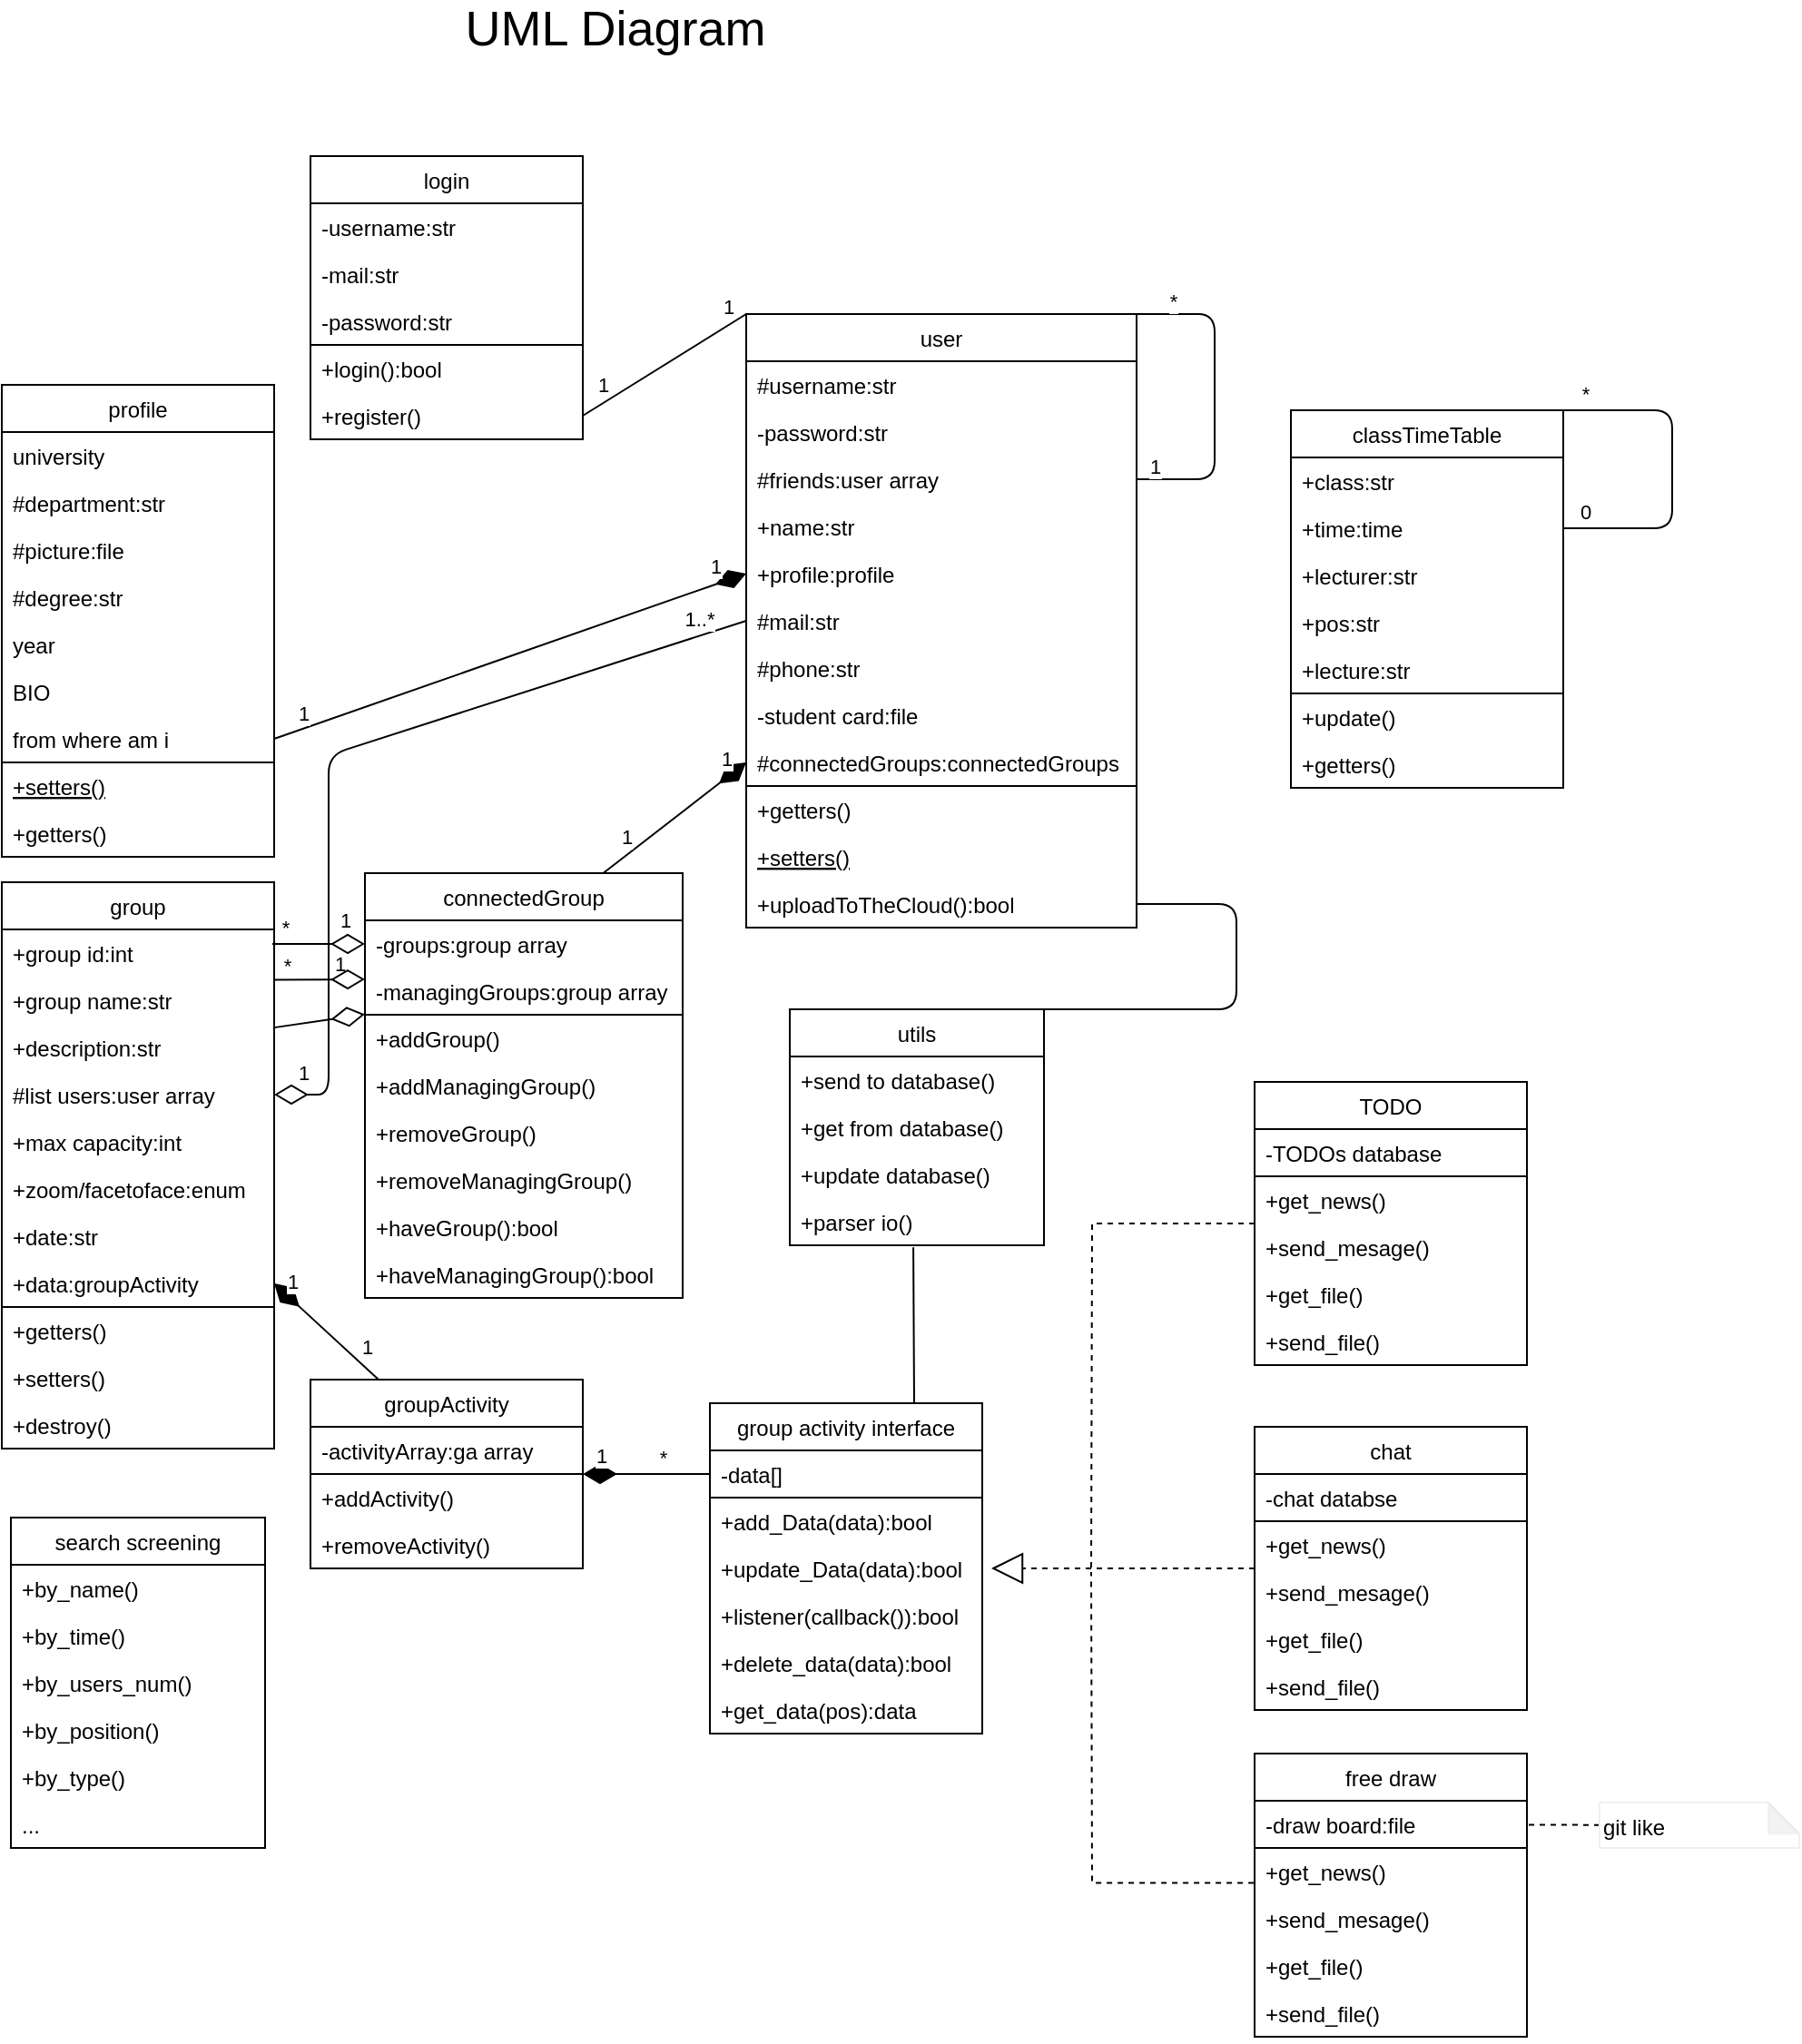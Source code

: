 <mxfile>
    <diagram id="5XXqsrCpeDDcCksJnFOJ" name="Page-1">
        <mxGraphModel dx="2025" dy="1028" grid="1" gridSize="10" guides="1" tooltips="1" connect="1" arrows="1" fold="1" page="1" pageScale="1" pageWidth="827" pageHeight="1169" math="0" shadow="0">
            <root>
                <mxCell id="0"/>
                <mxCell id="1" parent="0"/>
                <mxCell id="67" value="utils" style="swimlane;fontStyle=0;childLayout=stackLayout;horizontal=1;startSize=26;horizontalStack=0;resizeParent=1;resizeParentMax=0;resizeLast=0;collapsible=1;marginBottom=0;" parent="1" vertex="1">
                    <mxGeometry x="271" y="580" width="140" height="130" as="geometry"/>
                </mxCell>
                <mxCell id="68" value="+send to database()" style="text;align=left;verticalAlign=top;spacingLeft=4;spacingRight=4;overflow=hidden;rotatable=0;points=[[0,0.5],[1,0.5]];portConstraint=eastwest;" parent="67" vertex="1">
                    <mxGeometry y="26" width="140" height="26" as="geometry"/>
                </mxCell>
                <mxCell id="69" value="+get from database()" style="text;fillColor=none;align=left;verticalAlign=top;spacingLeft=4;spacingRight=4;overflow=hidden;rotatable=0;points=[[0,0.5],[1,0.5]];portConstraint=eastwest;" parent="67" vertex="1">
                    <mxGeometry y="52" width="140" height="26" as="geometry"/>
                </mxCell>
                <mxCell id="70" value="+update database()" style="text;strokeColor=none;fillColor=none;align=left;verticalAlign=top;spacingLeft=4;spacingRight=4;overflow=hidden;rotatable=0;points=[[0,0.5],[1,0.5]];portConstraint=eastwest;" parent="67" vertex="1">
                    <mxGeometry y="78" width="140" height="26" as="geometry"/>
                </mxCell>
                <mxCell id="71" value="+parser io()" style="text;strokeColor=none;fillColor=none;align=left;verticalAlign=top;spacingLeft=4;spacingRight=4;overflow=hidden;rotatable=0;points=[[0,0.5],[1,0.5]];portConstraint=eastwest;" parent="67" vertex="1">
                    <mxGeometry y="104" width="140" height="26" as="geometry"/>
                </mxCell>
                <mxCell id="77" value="search screening" style="swimlane;fontStyle=0;childLayout=stackLayout;horizontal=1;startSize=26;horizontalStack=0;resizeParent=1;resizeParentMax=0;resizeLast=0;collapsible=1;marginBottom=0;" parent="1" vertex="1">
                    <mxGeometry x="-158" y="860" width="140" height="182" as="geometry"/>
                </mxCell>
                <mxCell id="78" value="+by_name()" style="text;strokeColor=none;fillColor=none;align=left;verticalAlign=top;spacingLeft=4;spacingRight=4;overflow=hidden;rotatable=0;points=[[0,0.5],[1,0.5]];portConstraint=eastwest;" parent="77" vertex="1">
                    <mxGeometry y="26" width="140" height="26" as="geometry"/>
                </mxCell>
                <mxCell id="79" value="+by_time()" style="text;strokeColor=none;fillColor=none;align=left;verticalAlign=top;spacingLeft=4;spacingRight=4;overflow=hidden;rotatable=0;points=[[0,0.5],[1,0.5]];portConstraint=eastwest;" parent="77" vertex="1">
                    <mxGeometry y="52" width="140" height="26" as="geometry"/>
                </mxCell>
                <mxCell id="80" value="+by_users_num()" style="text;strokeColor=none;fillColor=none;align=left;verticalAlign=top;spacingLeft=4;spacingRight=4;overflow=hidden;rotatable=0;points=[[0,0.5],[1,0.5]];portConstraint=eastwest;" parent="77" vertex="1">
                    <mxGeometry y="78" width="140" height="26" as="geometry"/>
                </mxCell>
                <mxCell id="81" value="+by_position()" style="text;strokeColor=none;fillColor=none;align=left;verticalAlign=top;spacingLeft=4;spacingRight=4;overflow=hidden;rotatable=0;points=[[0,0.5],[1,0.5]];portConstraint=eastwest;" parent="77" vertex="1">
                    <mxGeometry y="104" width="140" height="26" as="geometry"/>
                </mxCell>
                <mxCell id="82" value="+by_type()" style="text;strokeColor=none;fillColor=none;align=left;verticalAlign=top;spacingLeft=4;spacingRight=4;overflow=hidden;rotatable=0;points=[[0,0.5],[1,0.5]];portConstraint=eastwest;" parent="77" vertex="1">
                    <mxGeometry y="130" width="140" height="26" as="geometry"/>
                </mxCell>
                <mxCell id="83" value="..." style="text;strokeColor=none;fillColor=none;align=left;verticalAlign=top;spacingLeft=4;spacingRight=4;overflow=hidden;rotatable=0;points=[[0,0.5],[1,0.5]];portConstraint=eastwest;" parent="77" vertex="1">
                    <mxGeometry y="156" width="140" height="26" as="geometry"/>
                </mxCell>
                <mxCell id="243" value="" style="edgeStyle=orthogonalEdgeStyle;rounded=0;sketch=0;jumpStyle=none;jumpSize=6;html=1;shadow=0;endArrow=block;endFill=0;endSize=15;targetPerimeterSpacing=5;dashed=1;" parent="1" source="287" target="211" edge="1">
                    <mxGeometry relative="1" as="geometry">
                        <mxPoint x="527" y="898" as="sourcePoint"/>
                    </mxGeometry>
                </mxCell>
                <mxCell id="234" value="" style="edgeStyle=orthogonalEdgeStyle;rounded=0;sketch=0;jumpStyle=none;jumpSize=6;html=1;shadow=0;endArrow=none;endFill=0;endSize=15;targetPerimeterSpacing=5;dashed=1;" parent="1" source="279" edge="1">
                    <mxGeometry relative="1" as="geometry">
                        <mxPoint x="527" y="656.0" as="sourcePoint"/>
                        <mxPoint x="437" y="890" as="targetPoint"/>
                    </mxGeometry>
                </mxCell>
                <mxCell id="155" value="&lt;font style=&quot;font-size: 27px&quot;&gt;UML Diagram&lt;/font&gt;" style="text;html=1;strokeColor=none;fillColor=none;align=center;verticalAlign=middle;whiteSpace=wrap;rounded=0;shadow=0;glass=0;comic=0;sketch=0;startSize=0;" parent="1" vertex="1">
                    <mxGeometry x="70" y="30" width="210" height="20" as="geometry"/>
                </mxCell>
                <mxCell id="370" style="edgeStyle=none;html=1;exitX=0.75;exitY=0;exitDx=0;exitDy=0;entryX=0.486;entryY=1.042;entryDx=0;entryDy=0;entryPerimeter=0;endArrow=none;endFill=0;" parent="1" source="211" target="71" edge="1">
                    <mxGeometry relative="1" as="geometry"/>
                </mxCell>
                <mxCell id="211" value="group activity interface" style="swimlane;fontStyle=0;childLayout=stackLayout;horizontal=1;startSize=26;horizontalStack=0;resizeParent=1;resizeParentMax=0;resizeLast=0;collapsible=1;marginBottom=0;rounded=0;shadow=0;glass=0;comic=0;sketch=0;verticalAlign=top;" parent="1" vertex="1">
                    <mxGeometry x="227" y="797" width="150" height="182" as="geometry"/>
                </mxCell>
                <mxCell id="212" value="fun" style="swimlane;fontStyle=0;childLayout=stackLayout;horizontal=1;startSize=0;horizontalStack=0;resizeParent=1;resizeParentMax=0;resizeLast=0;collapsible=0;marginBottom=0;rounded=0;shadow=0;glass=0;comic=0;sketch=0;verticalAlign=top;swimlaneLine=0;swimlaneFillColor=none;fillColor=none;noLabel=1;overflow=visible;portConstraintRotation=0;snapToPoint=0;fixDash=0;perimeter=rectanglePerimeter;dropTarget=1;expand=0;deletable=1;" parent="211" vertex="1">
                    <mxGeometry y="26" width="150" height="156" as="geometry"/>
                </mxCell>
                <mxCell id="213" value="-data[]" style="text;align=left;verticalAlign=top;spacingLeft=4;spacingRight=4;overflow=hidden;rotatable=0;points=[[0,0.5],[1,0.5]];portConstraint=eastwest;" parent="212" vertex="1">
                    <mxGeometry width="150" height="26" as="geometry"/>
                </mxCell>
                <mxCell id="215" value="fun" style="swimlane;fontStyle=0;childLayout=stackLayout;horizontal=1;startSize=0;horizontalStack=0;resizeParent=1;resizeParentMax=0;resizeLast=0;collapsible=0;marginBottom=0;rounded=0;shadow=0;glass=0;comic=0;sketch=0;verticalAlign=top;swimlaneLine=0;swimlaneFillColor=none;fillColor=none;noLabel=1;overflow=visible;portConstraintRotation=0;snapToPoint=0;fixDash=0;perimeter=rectanglePerimeter;dropTarget=1;expand=0;deletable=1;" parent="212" vertex="1">
                    <mxGeometry y="26" width="150" height="130" as="geometry"/>
                </mxCell>
                <mxCell id="216" value="+add_Data(data):bool" style="text;strokeColor=none;fillColor=none;align=left;verticalAlign=top;spacingLeft=4;spacingRight=4;overflow=hidden;rotatable=0;points=[[0,0.5],[1,0.5]];portConstraint=eastwest;" parent="215" vertex="1">
                    <mxGeometry width="150" height="26" as="geometry"/>
                </mxCell>
                <mxCell id="220" value="+update_Data(data):bool" style="text;strokeColor=none;fillColor=none;align=left;verticalAlign=top;spacingLeft=4;spacingRight=4;overflow=hidden;rotatable=0;points=[[0,0.5],[1,0.5]];portConstraint=eastwest;" parent="215" vertex="1">
                    <mxGeometry y="26" width="150" height="26" as="geometry"/>
                </mxCell>
                <mxCell id="223" value="+listener(callback()):bool" style="text;strokeColor=none;fillColor=none;align=left;verticalAlign=top;spacingLeft=4;spacingRight=4;overflow=hidden;rotatable=0;points=[[0,0.5],[1,0.5]];portConstraint=eastwest;" parent="215" vertex="1">
                    <mxGeometry y="52" width="150" height="26" as="geometry"/>
                </mxCell>
                <mxCell id="222" value="+delete_data(data):bool" style="text;strokeColor=none;fillColor=none;align=left;verticalAlign=top;spacingLeft=4;spacingRight=4;overflow=hidden;rotatable=0;points=[[0,0.5],[1,0.5]];portConstraint=eastwest;" parent="215" vertex="1">
                    <mxGeometry y="78" width="150" height="26" as="geometry"/>
                </mxCell>
                <mxCell id="221" value="+get_data(pos):data" style="text;strokeColor=none;fillColor=none;align=left;verticalAlign=top;spacingLeft=4;spacingRight=4;overflow=hidden;rotatable=0;points=[[0,0.5],[1,0.5]];portConstraint=eastwest;" parent="215" vertex="1">
                    <mxGeometry y="104" width="150" height="26" as="geometry"/>
                </mxCell>
                <mxCell id="249" value="user" style="swimlane;fontStyle=0;childLayout=stackLayout;horizontal=1;startSize=26;horizontalStack=0;resizeParent=1;resizeParentMax=0;resizeLast=0;collapsible=1;marginBottom=0;rounded=0;shadow=0;glass=0;comic=0;sketch=0;verticalAlign=top;" parent="1" vertex="1">
                    <mxGeometry x="247" y="197" width="215" height="338" as="geometry"/>
                </mxCell>
                <mxCell id="250" value="fun" style="swimlane;fontStyle=0;childLayout=stackLayout;horizontal=1;startSize=0;horizontalStack=0;resizeParent=1;resizeParentMax=0;resizeLast=0;collapsible=0;marginBottom=0;rounded=0;shadow=0;glass=0;comic=0;sketch=0;verticalAlign=top;swimlaneLine=0;swimlaneFillColor=none;fillColor=none;noLabel=1;overflow=visible;portConstraintRotation=0;snapToPoint=0;fixDash=0;perimeter=rectanglePerimeter;dropTarget=1;expand=0;deletable=1;" parent="249" vertex="1">
                    <mxGeometry y="26" width="215" height="312" as="geometry"/>
                </mxCell>
                <mxCell id="251" value="#username:str" style="text;strokeColor=none;fillColor=none;align=left;verticalAlign=top;spacingLeft=4;spacingRight=4;overflow=hidden;rotatable=0;points=[[0,0.5],[1,0.5]];portConstraint=eastwest;" parent="250" vertex="1">
                    <mxGeometry width="215" height="26" as="geometry"/>
                </mxCell>
                <mxCell id="31" value="-password:str" style="text;strokeColor=none;fillColor=none;align=left;verticalAlign=top;spacingLeft=4;spacingRight=4;overflow=hidden;rotatable=0;points=[[0,0.5],[1,0.5]];portConstraint=eastwest;" parent="250" vertex="1">
                    <mxGeometry y="26" width="215" height="26" as="geometry"/>
                </mxCell>
                <mxCell id="40" value="#friends:user array" style="text;strokeColor=none;fillColor=none;align=left;verticalAlign=top;spacingLeft=4;spacingRight=4;overflow=hidden;rotatable=0;points=[[0,0.5],[1,0.5]];portConstraint=eastwest;" parent="250" vertex="1">
                    <mxGeometry y="52" width="215" height="26" as="geometry"/>
                </mxCell>
                <mxCell id="74" value="+name:str" style="text;strokeColor=none;fillColor=none;align=left;verticalAlign=top;spacingLeft=4;spacingRight=4;overflow=hidden;rotatable=0;points=[[0,0.5],[1,0.5]];portConstraint=eastwest;" parent="250" vertex="1">
                    <mxGeometry y="78" width="215" height="26" as="geometry"/>
                </mxCell>
                <mxCell id="319" value="+profile:profile" style="text;strokeColor=none;fillColor=none;align=left;verticalAlign=top;spacingLeft=4;spacingRight=4;overflow=hidden;rotatable=0;points=[[0,0.5],[1,0.5]];portConstraint=eastwest;" parent="250" vertex="1">
                    <mxGeometry y="104" width="215" height="26" as="geometry"/>
                </mxCell>
                <mxCell id="32" value="#mail:str" style="text;strokeColor=none;fillColor=none;align=left;verticalAlign=top;spacingLeft=4;spacingRight=4;overflow=hidden;rotatable=0;points=[[0,0.5],[1,0.5]];portConstraint=eastwest;" parent="250" vertex="1">
                    <mxGeometry y="130" width="215" height="26" as="geometry"/>
                </mxCell>
                <mxCell id="34" value="#phone:str" style="text;strokeColor=none;fillColor=none;align=left;verticalAlign=top;spacingLeft=4;spacingRight=4;overflow=hidden;rotatable=0;points=[[0,0.5],[1,0.5]];portConstraint=eastwest;" parent="250" vertex="1">
                    <mxGeometry y="156" width="215" height="26" as="geometry"/>
                </mxCell>
                <mxCell id="72" value="-student card:file" style="text;strokeColor=none;fillColor=none;align=left;verticalAlign=top;spacingLeft=4;spacingRight=4;overflow=hidden;rotatable=0;points=[[0,0.5],[1,0.5]];portConstraint=eastwest;" parent="250" vertex="1">
                    <mxGeometry y="182" width="215" height="26" as="geometry"/>
                </mxCell>
                <mxCell id="308" value="#connectedGroups:connectedGroups" style="text;strokeColor=none;fillColor=none;align=left;verticalAlign=top;spacingLeft=4;spacingRight=4;overflow=hidden;rotatable=0;points=[[0,0.5],[1,0.5]];portConstraint=eastwest;" parent="250" vertex="1">
                    <mxGeometry y="208" width="215" height="26" as="geometry"/>
                </mxCell>
                <mxCell id="253" value="fun" style="swimlane;fontStyle=0;childLayout=stackLayout;horizontal=1;startSize=0;horizontalStack=0;resizeParent=1;resizeParentMax=0;resizeLast=0;collapsible=0;marginBottom=0;rounded=0;shadow=0;glass=0;comic=0;sketch=0;verticalAlign=top;swimlaneLine=0;swimlaneFillColor=none;fillColor=none;noLabel=1;overflow=visible;portConstraintRotation=0;snapToPoint=0;fixDash=0;perimeter=rectanglePerimeter;dropTarget=1;expand=0;deletable=1;" parent="250" vertex="1">
                    <mxGeometry y="234" width="215" height="78" as="geometry"/>
                </mxCell>
                <mxCell id="254" value="+getters()" style="text;strokeColor=none;fillColor=none;align=left;verticalAlign=top;spacingLeft=4;spacingRight=4;overflow=hidden;rotatable=0;points=[[0,0.5],[1,0.5]];portConstraint=eastwest;" parent="253" vertex="1">
                    <mxGeometry width="215" height="26" as="geometry"/>
                </mxCell>
                <mxCell id="255" value="+setters()" style="text;strokeColor=none;fillColor=none;align=left;verticalAlign=top;spacingLeft=4;spacingRight=4;overflow=hidden;rotatable=0;points=[[0,0.5],[1,0.5]];portConstraint=eastwest;fontStyle=4" parent="253" vertex="1">
                    <mxGeometry y="26" width="215" height="26" as="geometry"/>
                </mxCell>
                <mxCell id="256" value="+uploadToTheCloud():bool" style="text;strokeColor=none;fillColor=none;align=left;verticalAlign=top;spacingLeft=4;spacingRight=4;overflow=hidden;rotatable=0;points=[[0,0.5],[1,0.5]];portConstraint=eastwest;" parent="253" vertex="1">
                    <mxGeometry y="52" width="215" height="26" as="geometry"/>
                </mxCell>
                <mxCell id="329" style="edgeStyle=none;html=1;exitX=1;exitY=0.5;exitDx=0;exitDy=0;endArrow=none;endFill=0;endSize=16;targetPerimeterSpacing=5;entryX=1;entryY=0;entryDx=0;entryDy=0;startArrow=none;startFill=0;" parent="249" source="40" target="249" edge="1">
                    <mxGeometry relative="1" as="geometry">
                        <mxPoint x="305" y="347" as="sourcePoint"/>
                        <mxPoint x="185" y="383.6" as="targetPoint"/>
                        <Array as="points">
                            <mxPoint x="258" y="91"/>
                            <mxPoint x="258"/>
                            <mxPoint x="240"/>
                            <mxPoint x="215"/>
                        </Array>
                    </mxGeometry>
                </mxCell>
                <mxCell id="366" value="*" style="edgeLabel;html=1;align=center;verticalAlign=middle;resizable=0;points=[];" parent="329" vertex="1" connectable="0">
                    <mxGeometry x="0.778" relative="1" as="geometry">
                        <mxPoint y="-7" as="offset"/>
                    </mxGeometry>
                </mxCell>
                <mxCell id="367" value="1" style="edgeLabel;html=1;align=center;verticalAlign=middle;resizable=0;points=[];" parent="329" vertex="1" connectable="0">
                    <mxGeometry x="-0.887" relative="1" as="geometry">
                        <mxPoint y="-7" as="offset"/>
                    </mxGeometry>
                </mxCell>
                <mxCell id="257" value="group" style="swimlane;fontStyle=0;childLayout=stackLayout;horizontal=1;startSize=26;horizontalStack=0;resizeParent=1;resizeParentMax=0;resizeLast=0;collapsible=1;marginBottom=0;rounded=0;shadow=0;glass=0;comic=0;sketch=0;verticalAlign=top;" parent="1" vertex="1">
                    <mxGeometry x="-163" y="510" width="150" height="312" as="geometry"/>
                </mxCell>
                <mxCell id="258" value="fun" style="swimlane;fontStyle=0;childLayout=stackLayout;horizontal=1;startSize=0;horizontalStack=0;resizeParent=1;resizeParentMax=0;resizeLast=0;collapsible=0;marginBottom=0;rounded=0;shadow=0;glass=0;comic=0;sketch=0;verticalAlign=top;swimlaneLine=0;swimlaneFillColor=none;fillColor=none;noLabel=1;overflow=visible;portConstraintRotation=0;snapToPoint=0;fixDash=0;perimeter=rectanglePerimeter;dropTarget=1;expand=0;deletable=1;" parent="257" vertex="1">
                    <mxGeometry y="26" width="150" height="286" as="geometry"/>
                </mxCell>
                <mxCell id="63" value="+group id:int" style="text;strokeColor=none;fillColor=none;align=left;verticalAlign=top;spacingLeft=4;spacingRight=4;overflow=hidden;rotatable=0;points=[[0,0.5],[1,0.5]];portConstraint=eastwest;" parent="258" vertex="1">
                    <mxGeometry width="150" height="26" as="geometry"/>
                </mxCell>
                <mxCell id="62" value="+group name:str" style="text;strokeColor=none;fillColor=none;align=left;verticalAlign=top;spacingLeft=4;spacingRight=4;overflow=hidden;rotatable=0;points=[[0,0.5],[1,0.5]];portConstraint=eastwest;" parent="258" vertex="1">
                    <mxGeometry y="26" width="150" height="26" as="geometry"/>
                </mxCell>
                <mxCell id="65" value="+description:str" style="text;strokeColor=none;fillColor=none;align=left;verticalAlign=top;spacingLeft=4;spacingRight=4;overflow=hidden;rotatable=0;points=[[0,0.5],[1,0.5]];portConstraint=eastwest;" parent="258" vertex="1">
                    <mxGeometry y="52" width="150" height="26" as="geometry"/>
                </mxCell>
                <mxCell id="16" value="#list users:user array" style="text;strokeColor=none;fillColor=none;align=left;verticalAlign=top;spacingLeft=4;spacingRight=4;overflow=hidden;rotatable=0;points=[[0,0.5],[1,0.5]];portConstraint=eastwest;" parent="258" vertex="1">
                    <mxGeometry y="78" width="150" height="26" as="geometry"/>
                </mxCell>
                <mxCell id="66" value="+max capacity:int" style="text;strokeColor=none;fillColor=none;align=left;verticalAlign=top;spacingLeft=4;spacingRight=4;overflow=hidden;rotatable=0;points=[[0,0.5],[1,0.5]];portConstraint=eastwest;" parent="258" vertex="1">
                    <mxGeometry y="104" width="150" height="26" as="geometry"/>
                </mxCell>
                <mxCell id="64" value="+zoom/facetoface:enum" style="text;strokeColor=none;fillColor=none;align=left;verticalAlign=top;spacingLeft=4;spacingRight=4;overflow=hidden;rotatable=0;points=[[0,0.5],[1,0.5]];portConstraint=eastwest;" parent="258" vertex="1">
                    <mxGeometry y="130" width="150" height="26" as="geometry"/>
                </mxCell>
                <mxCell id="18" value="+date:str" style="text;strokeColor=none;fillColor=none;align=left;verticalAlign=top;spacingLeft=4;spacingRight=4;overflow=hidden;rotatable=0;points=[[0,0.5],[1,0.5]];portConstraint=eastwest;" parent="258" vertex="1">
                    <mxGeometry y="156" width="150" height="26" as="geometry"/>
                </mxCell>
                <mxCell id="266" value="+data:groupActivity" style="text;strokeColor=none;fillColor=none;align=left;verticalAlign=top;spacingLeft=4;spacingRight=4;overflow=hidden;rotatable=0;points=[[0,0.5],[1,0.5]];portConstraint=eastwest;" parent="258" vertex="1">
                    <mxGeometry y="182" width="150" height="26" as="geometry"/>
                </mxCell>
                <mxCell id="261" value="fun" style="swimlane;fontStyle=0;childLayout=stackLayout;horizontal=1;startSize=0;horizontalStack=0;resizeParent=1;resizeParentMax=0;resizeLast=0;collapsible=0;marginBottom=0;rounded=0;shadow=0;glass=0;comic=0;sketch=0;verticalAlign=top;swimlaneLine=0;swimlaneFillColor=none;fillColor=none;noLabel=1;overflow=visible;portConstraintRotation=0;snapToPoint=0;fixDash=0;perimeter=rectanglePerimeter;dropTarget=1;expand=0;deletable=1;" parent="258" vertex="1">
                    <mxGeometry y="208" width="150" height="78" as="geometry"/>
                </mxCell>
                <mxCell id="262" value="+getters()" style="text;strokeColor=none;fillColor=none;align=left;verticalAlign=top;spacingLeft=4;spacingRight=4;overflow=hidden;rotatable=0;points=[[0,0.5],[1,0.5]];portConstraint=eastwest;" parent="261" vertex="1">
                    <mxGeometry width="150" height="26" as="geometry"/>
                </mxCell>
                <mxCell id="264" value="+setters()" style="text;strokeColor=none;fillColor=none;align=left;verticalAlign=top;spacingLeft=4;spacingRight=4;overflow=hidden;rotatable=0;points=[[0,0.5],[1,0.5]];portConstraint=eastwest;" parent="261" vertex="1">
                    <mxGeometry y="26" width="150" height="26" as="geometry"/>
                </mxCell>
                <mxCell id="265" value="+destroy()" style="text;strokeColor=none;fillColor=none;align=left;verticalAlign=top;spacingLeft=4;spacingRight=4;overflow=hidden;rotatable=0;points=[[0,0.5],[1,0.5]];portConstraint=eastwest;" parent="261" vertex="1">
                    <mxGeometry y="52" width="150" height="26" as="geometry"/>
                </mxCell>
                <mxCell id="269" value="groupActivity" style="swimlane;fontStyle=0;childLayout=stackLayout;horizontal=1;startSize=26;horizontalStack=0;resizeParent=1;resizeParentMax=0;resizeLast=0;collapsible=1;marginBottom=0;rounded=0;shadow=0;glass=0;comic=0;sketch=0;verticalAlign=top;" parent="1" vertex="1">
                    <mxGeometry x="7" y="784" width="150" height="104" as="geometry"/>
                </mxCell>
                <mxCell id="270" value="fun" style="swimlane;fontStyle=0;childLayout=stackLayout;horizontal=1;startSize=0;horizontalStack=0;resizeParent=1;resizeParentMax=0;resizeLast=0;collapsible=0;marginBottom=0;rounded=0;shadow=0;glass=0;comic=0;sketch=0;verticalAlign=top;swimlaneLine=0;swimlaneFillColor=none;fillColor=none;noLabel=1;overflow=visible;portConstraintRotation=0;snapToPoint=0;fixDash=0;perimeter=rectanglePerimeter;dropTarget=1;expand=0;deletable=1;" parent="269" vertex="1">
                    <mxGeometry y="26" width="150" height="78" as="geometry"/>
                </mxCell>
                <mxCell id="115" value="-activityArray:ga array" style="text;strokeColor=none;fillColor=none;align=left;verticalAlign=top;spacingLeft=4;spacingRight=4;overflow=hidden;rotatable=0;points=[[0,0.5],[1,0.5]];portConstraint=eastwest;" parent="270" vertex="1">
                    <mxGeometry width="150" height="26" as="geometry"/>
                </mxCell>
                <mxCell id="273" value="fun" style="swimlane;fontStyle=0;childLayout=stackLayout;horizontal=1;startSize=0;horizontalStack=0;resizeParent=1;resizeParentMax=0;resizeLast=0;collapsible=0;marginBottom=0;rounded=0;shadow=0;glass=0;comic=0;sketch=0;verticalAlign=top;swimlaneLine=0;swimlaneFillColor=none;fillColor=none;noLabel=1;overflow=visible;portConstraintRotation=0;snapToPoint=0;fixDash=0;perimeter=rectanglePerimeter;dropTarget=1;expand=0;deletable=1;" parent="270" vertex="1">
                    <mxGeometry y="26" width="150" height="52" as="geometry"/>
                </mxCell>
                <mxCell id="274" value="+addActivity()" style="text;strokeColor=none;fillColor=none;align=left;verticalAlign=top;spacingLeft=4;spacingRight=4;overflow=hidden;rotatable=0;points=[[0,0.5],[1,0.5]];portConstraint=eastwest;" parent="273" vertex="1">
                    <mxGeometry width="150" height="26" as="geometry"/>
                </mxCell>
                <mxCell id="277" value="+removeActivity()" style="text;strokeColor=none;fillColor=none;align=left;verticalAlign=top;spacingLeft=4;spacingRight=4;overflow=hidden;rotatable=0;points=[[0,0.5],[1,0.5]];portConstraint=eastwest;" parent="273" vertex="1">
                    <mxGeometry y="26" width="150" height="26" as="geometry"/>
                </mxCell>
                <mxCell id="279" value="TODO" style="swimlane;fontStyle=0;childLayout=stackLayout;horizontal=1;startSize=26;horizontalStack=0;resizeParent=1;resizeParentMax=0;resizeLast=0;collapsible=1;marginBottom=0;rounded=0;shadow=0;glass=0;comic=0;sketch=0;verticalAlign=top;" parent="1" vertex="1">
                    <mxGeometry x="527" y="620" width="150" height="156" as="geometry"/>
                </mxCell>
                <mxCell id="280" value="fun" style="swimlane;fontStyle=0;childLayout=stackLayout;horizontal=1;startSize=0;horizontalStack=0;resizeParent=1;resizeParentMax=0;resizeLast=0;collapsible=0;marginBottom=0;rounded=0;shadow=0;glass=0;comic=0;sketch=0;verticalAlign=top;swimlaneLine=0;swimlaneFillColor=none;fillColor=none;noLabel=1;overflow=visible;portConstraintRotation=0;snapToPoint=0;fixDash=0;perimeter=rectanglePerimeter;dropTarget=1;expand=0;deletable=1;" parent="279" vertex="1">
                    <mxGeometry y="26" width="150" height="130" as="geometry"/>
                </mxCell>
                <mxCell id="99" value="-TODOs database" style="text;strokeColor=none;fillColor=none;align=left;verticalAlign=top;spacingLeft=4;spacingRight=4;overflow=hidden;rotatable=0;points=[[0,0.5],[1,0.5]];portConstraint=eastwest;" parent="280" vertex="1">
                    <mxGeometry width="150" height="26" as="geometry"/>
                </mxCell>
                <mxCell id="283" value="fun" style="swimlane;fontStyle=0;childLayout=stackLayout;horizontal=1;startSize=0;horizontalStack=0;resizeParent=1;resizeParentMax=0;resizeLast=0;collapsible=0;marginBottom=0;rounded=0;shadow=0;glass=0;comic=0;sketch=0;verticalAlign=top;swimlaneLine=0;swimlaneFillColor=none;fillColor=none;noLabel=1;overflow=visible;portConstraintRotation=0;snapToPoint=0;fixDash=0;perimeter=rectanglePerimeter;dropTarget=1;expand=0;deletable=1;" parent="280" vertex="1">
                    <mxGeometry y="26" width="150" height="104" as="geometry"/>
                </mxCell>
                <mxCell id="100" value="+get_news()" style="text;strokeColor=none;fillColor=none;align=left;verticalAlign=top;spacingLeft=4;spacingRight=4;overflow=hidden;rotatable=0;points=[[0,0.5],[1,0.5]];portConstraint=eastwest;" parent="283" vertex="1">
                    <mxGeometry width="150" height="26" as="geometry"/>
                </mxCell>
                <mxCell id="101" value="+send_mesage()" style="text;strokeColor=none;fillColor=none;align=left;verticalAlign=top;spacingLeft=4;spacingRight=4;overflow=hidden;rotatable=0;points=[[0,0.5],[1,0.5]];portConstraint=eastwest;" parent="283" vertex="1">
                    <mxGeometry y="26" width="150" height="26" as="geometry"/>
                </mxCell>
                <mxCell id="103" value="+get_file()" style="text;strokeColor=none;fillColor=none;align=left;verticalAlign=top;spacingLeft=4;spacingRight=4;overflow=hidden;rotatable=0;points=[[0,0.5],[1,0.5]];portConstraint=eastwest;" parent="283" vertex="1">
                    <mxGeometry y="52" width="150" height="26" as="geometry"/>
                </mxCell>
                <mxCell id="102" value="+send_file()" style="text;strokeColor=none;fillColor=none;align=left;verticalAlign=top;spacingLeft=4;spacingRight=4;overflow=hidden;rotatable=0;points=[[0,0.5],[1,0.5]];portConstraint=eastwest;" parent="283" vertex="1">
                    <mxGeometry y="78" width="150" height="26" as="geometry"/>
                </mxCell>
                <mxCell id="287" value="chat" style="swimlane;fontStyle=0;childLayout=stackLayout;horizontal=1;startSize=26;horizontalStack=0;resizeParent=1;resizeParentMax=0;resizeLast=0;collapsible=1;marginBottom=0;rounded=0;shadow=0;glass=0;comic=0;sketch=0;verticalAlign=top;" parent="1" vertex="1">
                    <mxGeometry x="527" y="810" width="150" height="156" as="geometry"/>
                </mxCell>
                <mxCell id="288" value="fun" style="swimlane;fontStyle=0;childLayout=stackLayout;horizontal=1;startSize=0;horizontalStack=0;resizeParent=1;resizeParentMax=0;resizeLast=0;collapsible=0;marginBottom=0;rounded=0;shadow=0;glass=0;comic=0;sketch=0;verticalAlign=top;swimlaneLine=0;swimlaneFillColor=none;fillColor=none;noLabel=1;overflow=visible;portConstraintRotation=0;snapToPoint=0;fixDash=0;perimeter=rectanglePerimeter;dropTarget=1;expand=0;deletable=1;" parent="287" vertex="1">
                    <mxGeometry y="26" width="150" height="130" as="geometry"/>
                </mxCell>
                <mxCell id="85" value="-chat databse    " style="text;strokeColor=none;fillColor=none;align=left;verticalAlign=top;spacingLeft=4;spacingRight=4;overflow=hidden;rotatable=0;points=[[0,0.5],[1,0.5]];portConstraint=eastwest;" parent="288" vertex="1">
                    <mxGeometry width="150" height="26" as="geometry"/>
                </mxCell>
                <mxCell id="290" value="fun" style="swimlane;fontStyle=0;childLayout=stackLayout;horizontal=1;startSize=0;horizontalStack=0;resizeParent=1;resizeParentMax=0;resizeLast=0;collapsible=0;marginBottom=0;rounded=0;shadow=0;glass=0;comic=0;sketch=0;verticalAlign=top;swimlaneLine=0;swimlaneFillColor=none;fillColor=none;noLabel=1;overflow=visible;portConstraintRotation=0;snapToPoint=0;fixDash=0;perimeter=rectanglePerimeter;dropTarget=1;expand=0;deletable=1;" parent="288" vertex="1">
                    <mxGeometry y="26" width="150" height="104" as="geometry"/>
                </mxCell>
                <mxCell id="291" value="+get_news()" style="text;strokeColor=none;fillColor=none;align=left;verticalAlign=top;spacingLeft=4;spacingRight=4;overflow=hidden;rotatable=0;points=[[0,0.5],[1,0.5]];portConstraint=eastwest;" parent="290" vertex="1">
                    <mxGeometry width="150" height="26" as="geometry"/>
                </mxCell>
                <mxCell id="292" value="+send_mesage()" style="text;strokeColor=none;fillColor=none;align=left;verticalAlign=top;spacingLeft=4;spacingRight=4;overflow=hidden;rotatable=0;points=[[0,0.5],[1,0.5]];portConstraint=eastwest;" parent="290" vertex="1">
                    <mxGeometry y="26" width="150" height="26" as="geometry"/>
                </mxCell>
                <mxCell id="293" value="+get_file()" style="text;strokeColor=none;fillColor=none;align=left;verticalAlign=top;spacingLeft=4;spacingRight=4;overflow=hidden;rotatable=0;points=[[0,0.5],[1,0.5]];portConstraint=eastwest;" parent="290" vertex="1">
                    <mxGeometry y="52" width="150" height="26" as="geometry"/>
                </mxCell>
                <mxCell id="294" value="+send_file()" style="text;strokeColor=none;fillColor=none;align=left;verticalAlign=top;spacingLeft=4;spacingRight=4;overflow=hidden;rotatable=0;points=[[0,0.5],[1,0.5]];portConstraint=eastwest;" parent="290" vertex="1">
                    <mxGeometry y="78" width="150" height="26" as="geometry"/>
                </mxCell>
                <mxCell id="295" value="free draw" style="swimlane;fontStyle=0;childLayout=stackLayout;horizontal=1;startSize=26;horizontalStack=0;resizeParent=1;resizeParentMax=0;resizeLast=0;collapsible=1;marginBottom=0;rounded=0;shadow=0;glass=0;comic=0;sketch=0;verticalAlign=top;" parent="1" vertex="1">
                    <mxGeometry x="527" y="990" width="150" height="156" as="geometry"/>
                </mxCell>
                <mxCell id="296" value="fun" style="swimlane;fontStyle=0;childLayout=stackLayout;horizontal=1;startSize=0;horizontalStack=0;resizeParent=1;resizeParentMax=0;resizeLast=0;collapsible=0;marginBottom=0;rounded=0;shadow=0;glass=0;comic=0;sketch=0;verticalAlign=top;swimlaneLine=0;swimlaneFillColor=none;fillColor=none;noLabel=1;overflow=visible;portConstraintRotation=0;snapToPoint=0;fixDash=0;perimeter=rectanglePerimeter;dropTarget=1;expand=0;deletable=1;" parent="295" vertex="1">
                    <mxGeometry y="26" width="150" height="130" as="geometry"/>
                </mxCell>
                <mxCell id="297" value="-draw board:file" style="text;strokeColor=none;fillColor=none;align=left;verticalAlign=top;spacingLeft=4;spacingRight=4;overflow=hidden;rotatable=0;points=[[0,0.5],[1,0.5]];portConstraint=eastwest;" parent="296" vertex="1">
                    <mxGeometry width="150" height="26" as="geometry"/>
                </mxCell>
                <mxCell id="298" value="fun" style="swimlane;fontStyle=0;childLayout=stackLayout;horizontal=1;startSize=0;horizontalStack=0;resizeParent=1;resizeParentMax=0;resizeLast=0;collapsible=0;marginBottom=0;rounded=0;shadow=0;glass=0;comic=0;sketch=0;verticalAlign=top;swimlaneLine=0;swimlaneFillColor=none;fillColor=none;noLabel=1;overflow=visible;portConstraintRotation=0;snapToPoint=0;fixDash=0;perimeter=rectanglePerimeter;dropTarget=1;expand=0;deletable=1;" parent="296" vertex="1">
                    <mxGeometry y="26" width="150" height="104" as="geometry"/>
                </mxCell>
                <mxCell id="299" value="+get_news()" style="text;strokeColor=none;fillColor=none;align=left;verticalAlign=top;spacingLeft=4;spacingRight=4;overflow=hidden;rotatable=0;points=[[0,0.5],[1,0.5]];portConstraint=eastwest;" parent="298" vertex="1">
                    <mxGeometry width="150" height="26" as="geometry"/>
                </mxCell>
                <mxCell id="300" value="+send_mesage()" style="text;strokeColor=none;fillColor=none;align=left;verticalAlign=top;spacingLeft=4;spacingRight=4;overflow=hidden;rotatable=0;points=[[0,0.5],[1,0.5]];portConstraint=eastwest;" parent="298" vertex="1">
                    <mxGeometry y="26" width="150" height="26" as="geometry"/>
                </mxCell>
                <mxCell id="301" value="+get_file()" style="text;strokeColor=none;fillColor=none;align=left;verticalAlign=top;spacingLeft=4;spacingRight=4;overflow=hidden;rotatable=0;points=[[0,0.5],[1,0.5]];portConstraint=eastwest;" parent="298" vertex="1">
                    <mxGeometry y="52" width="150" height="26" as="geometry"/>
                </mxCell>
                <mxCell id="302" value="+send_file()" style="text;strokeColor=none;fillColor=none;align=left;verticalAlign=top;spacingLeft=4;spacingRight=4;overflow=hidden;rotatable=0;points=[[0,0.5],[1,0.5]];portConstraint=eastwest;" parent="298" vertex="1">
                    <mxGeometry y="78" width="150" height="26" as="geometry"/>
                </mxCell>
                <mxCell id="304" style="edgeStyle=none;html=1;endArrow=none;endFill=0;dashed=1;" parent="1" source="303" target="297" edge="1">
                    <mxGeometry relative="1" as="geometry"/>
                </mxCell>
                <mxCell id="303" value="git like" style="shape=note;whiteSpace=wrap;html=1;backgroundOutline=1;darkOpacity=0.05;rounded=0;shadow=0;glass=0;comic=0;sketch=0;startSize=0;strokeColor=#f0f0f0;fillColor=none;gradientColor=none;verticalAlign=top;size=17;align=left;" parent="1" vertex="1">
                    <mxGeometry x="717" y="1017" width="110" height="25" as="geometry"/>
                </mxCell>
                <mxCell id="305" value="" style="edgeStyle=orthogonalEdgeStyle;rounded=0;sketch=0;jumpStyle=none;jumpSize=6;html=1;shadow=0;endArrow=none;endFill=0;endSize=15;targetPerimeterSpacing=5;dashed=1;exitX=-0.003;exitY=-0.262;exitDx=0;exitDy=0;exitPerimeter=0;" parent="1" source="300" edge="1">
                    <mxGeometry relative="1" as="geometry">
                        <mxPoint x="537" y="898" as="sourcePoint"/>
                        <mxPoint x="437" y="890" as="targetPoint"/>
                    </mxGeometry>
                </mxCell>
                <mxCell id="306" style="edgeStyle=none;html=1;exitX=1;exitY=0.5;exitDx=0;exitDy=0;entryX=0;entryY=0.5;entryDx=0;entryDy=0;endArrow=none;endFill=0;endSize=16;targetPerimeterSpacing=5;startArrow=diamondThin;startFill=1;startSize=16;" parent="1" source="269" target="213" edge="1">
                    <mxGeometry relative="1" as="geometry">
                        <mxPoint x="98" y="820.0" as="sourcePoint"/>
                        <mxPoint x="-42" y="820.0" as="targetPoint"/>
                    </mxGeometry>
                </mxCell>
                <mxCell id="346" value="1" style="edgeLabel;html=1;align=center;verticalAlign=middle;resizable=0;points=[];" parent="306" vertex="1" connectable="0">
                    <mxGeometry x="-0.718" relative="1" as="geometry">
                        <mxPoint y="-10" as="offset"/>
                    </mxGeometry>
                </mxCell>
                <mxCell id="352" value="*" style="edgeLabel;html=1;align=center;verticalAlign=middle;resizable=0;points=[];" parent="306" vertex="1" connectable="0">
                    <mxGeometry x="0.143" y="1" relative="1" as="geometry">
                        <mxPoint x="4" y="-8" as="offset"/>
                    </mxGeometry>
                </mxCell>
                <mxCell id="307" style="edgeStyle=none;html=1;exitX=1;exitY=0.5;exitDx=0;exitDy=0;entryX=0.25;entryY=0;entryDx=0;entryDy=0;endArrow=none;endFill=0;endSize=15;targetPerimeterSpacing=5;startArrow=diamondThin;startFill=1;startSize=16;" parent="1" source="266" target="269" edge="1">
                    <mxGeometry relative="1" as="geometry">
                        <mxPoint x="-213" y="540" as="sourcePoint"/>
                        <mxPoint x="-353" y="540" as="targetPoint"/>
                    </mxGeometry>
                </mxCell>
                <mxCell id="361" value="1" style="edgeLabel;html=1;align=center;verticalAlign=middle;resizable=0;points=[];" parent="307" vertex="1" connectable="0">
                    <mxGeometry x="-0.775" y="1" relative="1" as="geometry">
                        <mxPoint x="2" y="-7" as="offset"/>
                    </mxGeometry>
                </mxCell>
                <mxCell id="362" value="1" style="edgeLabel;html=1;align=center;verticalAlign=middle;resizable=0;points=[];" parent="307" vertex="1" connectable="0">
                    <mxGeometry x="0.745" relative="1" as="geometry">
                        <mxPoint x="1" y="-11" as="offset"/>
                    </mxGeometry>
                </mxCell>
                <mxCell id="309" style="edgeStyle=none;html=1;exitX=0;exitY=0.5;exitDx=0;exitDy=0;endArrow=none;endFill=0;endSize=16;targetPerimeterSpacing=5;startArrow=diamondThin;startFill=0;startSize=16;" parent="1" source="47" edge="1">
                    <mxGeometry relative="1" as="geometry">
                        <mxPoint x="-286" y="380" as="sourcePoint"/>
                        <mxPoint x="-14" y="544" as="targetPoint"/>
                    </mxGeometry>
                </mxCell>
                <mxCell id="357" value="*" style="edgeLabel;html=1;align=center;verticalAlign=middle;resizable=0;points=[];" parent="309" vertex="1" connectable="0">
                    <mxGeometry x="0.652" y="-1" relative="1" as="geometry">
                        <mxPoint x="-2" y="-8" as="offset"/>
                    </mxGeometry>
                </mxCell>
                <mxCell id="358" value="1" style="edgeLabel;html=1;align=center;verticalAlign=middle;resizable=0;points=[];" parent="309" vertex="1" connectable="0">
                    <mxGeometry x="-0.759" relative="1" as="geometry">
                        <mxPoint x="-5" y="-13" as="offset"/>
                    </mxGeometry>
                </mxCell>
                <mxCell id="310" value="profile" style="swimlane;fontStyle=0;childLayout=stackLayout;horizontal=1;startSize=26;horizontalStack=0;resizeParent=1;resizeParentMax=0;resizeLast=0;collapsible=1;marginBottom=0;rounded=0;shadow=0;glass=0;comic=0;sketch=0;verticalAlign=top;" parent="1" vertex="1">
                    <mxGeometry x="-163" y="236" width="150" height="260" as="geometry"/>
                </mxCell>
                <mxCell id="311" value="fun" style="swimlane;fontStyle=0;childLayout=stackLayout;horizontal=1;startSize=0;horizontalStack=0;resizeParent=1;resizeParentMax=0;resizeLast=0;collapsible=0;marginBottom=0;rounded=0;shadow=0;glass=0;comic=0;sketch=0;verticalAlign=top;swimlaneLine=0;swimlaneFillColor=none;fillColor=none;noLabel=1;overflow=visible;portConstraintRotation=0;snapToPoint=0;fixDash=0;perimeter=rectanglePerimeter;dropTarget=1;expand=0;deletable=1;" parent="310" vertex="1">
                    <mxGeometry y="26" width="150" height="234" as="geometry"/>
                </mxCell>
                <mxCell id="45" value="university" style="text;strokeColor=none;fillColor=none;align=left;verticalAlign=top;spacingLeft=4;spacingRight=4;overflow=hidden;rotatable=0;points=[[0,0.5],[1,0.5]];portConstraint=eastwest;" parent="311" vertex="1">
                    <mxGeometry width="150" height="26" as="geometry"/>
                </mxCell>
                <mxCell id="76" value="#department:str" style="text;strokeColor=none;fillColor=none;align=left;verticalAlign=top;spacingLeft=4;spacingRight=4;overflow=hidden;rotatable=0;points=[[0,0.5],[1,0.5]];portConstraint=eastwest;" parent="311" vertex="1">
                    <mxGeometry y="26" width="150" height="26" as="geometry"/>
                </mxCell>
                <mxCell id="57" value="#picture:file" style="text;strokeColor=none;fillColor=none;align=left;verticalAlign=top;spacingLeft=4;spacingRight=4;overflow=hidden;rotatable=0;points=[[0,0.5],[1,0.5]];portConstraint=eastwest;" parent="311" vertex="1">
                    <mxGeometry y="52" width="150" height="26" as="geometry"/>
                </mxCell>
                <mxCell id="36" value="#degree:str" style="text;strokeColor=none;fillColor=none;align=left;verticalAlign=top;spacingLeft=4;spacingRight=4;overflow=hidden;rotatable=0;points=[[0,0.5],[1,0.5]];portConstraint=eastwest;" parent="311" vertex="1">
                    <mxGeometry y="78" width="150" height="26" as="geometry"/>
                </mxCell>
                <mxCell id="75" value="year" style="text;strokeColor=none;fillColor=none;align=left;verticalAlign=top;spacingLeft=4;spacingRight=4;overflow=hidden;rotatable=0;points=[[0,0.5],[1,0.5]];portConstraint=eastwest;" parent="311" vertex="1">
                    <mxGeometry y="104" width="150" height="26" as="geometry"/>
                </mxCell>
                <mxCell id="44" value="BIO" style="text;strokeColor=none;fillColor=none;align=left;verticalAlign=top;spacingLeft=4;spacingRight=4;overflow=hidden;rotatable=0;points=[[0,0.5],[1,0.5]];portConstraint=eastwest;" parent="311" vertex="1">
                    <mxGeometry y="130" width="150" height="26" as="geometry"/>
                </mxCell>
                <mxCell id="43" value="from where am i" style="text;strokeColor=none;fillColor=none;align=left;verticalAlign=top;spacingLeft=4;spacingRight=4;overflow=hidden;rotatable=0;points=[[0,0.5],[1,0.5]];portConstraint=eastwest;" parent="311" vertex="1">
                    <mxGeometry y="156" width="150" height="26" as="geometry"/>
                </mxCell>
                <mxCell id="314" value="fun" style="swimlane;fontStyle=0;childLayout=stackLayout;horizontal=1;startSize=0;horizontalStack=0;resizeParent=1;resizeParentMax=0;resizeLast=0;collapsible=0;marginBottom=0;rounded=0;shadow=0;glass=0;comic=0;sketch=0;verticalAlign=top;swimlaneLine=0;swimlaneFillColor=none;fillColor=none;noLabel=1;overflow=visible;portConstraintRotation=0;snapToPoint=0;fixDash=0;perimeter=rectanglePerimeter;dropTarget=1;expand=0;deletable=1;" parent="311" vertex="1">
                    <mxGeometry y="182" width="150" height="52" as="geometry"/>
                </mxCell>
                <mxCell id="318" value="+setters()" style="text;strokeColor=none;fillColor=none;align=left;verticalAlign=top;spacingLeft=4;spacingRight=4;overflow=hidden;rotatable=0;points=[[0,0.5],[1,0.5]];portConstraint=eastwest;fontStyle=4" parent="314" vertex="1">
                    <mxGeometry width="150" height="26" as="geometry"/>
                </mxCell>
                <mxCell id="317" value="+getters()" style="text;strokeColor=none;fillColor=none;align=left;verticalAlign=top;spacingLeft=4;spacingRight=4;overflow=hidden;rotatable=0;points=[[0,0.5],[1,0.5]];portConstraint=eastwest;" parent="314" vertex="1">
                    <mxGeometry y="26" width="150" height="26" as="geometry"/>
                </mxCell>
                <mxCell id="321" style="edgeStyle=none;html=1;exitX=0;exitY=0.5;exitDx=0;exitDy=0;entryX=1;entryY=0.5;entryDx=0;entryDy=0;endArrow=none;endFill=0;endSize=15;targetPerimeterSpacing=5;startArrow=diamondThin;startFill=1;startSize=15;" parent="1" source="319" target="43" edge="1">
                    <mxGeometry relative="1" as="geometry">
                        <mxPoint x="-343.0" y="776.002" as="sourcePoint"/>
                        <mxPoint x="-282.1" y="829.53" as="targetPoint"/>
                    </mxGeometry>
                </mxCell>
                <mxCell id="371" value="1" style="edgeLabel;html=1;align=center;verticalAlign=middle;resizable=0;points=[];" parent="321" vertex="1" connectable="0">
                    <mxGeometry x="0.88" y="2" relative="1" as="geometry">
                        <mxPoint y="-11" as="offset"/>
                    </mxGeometry>
                </mxCell>
                <mxCell id="372" value="1" style="edgeLabel;html=1;align=center;verticalAlign=middle;resizable=0;points=[];" parent="321" vertex="1" connectable="0">
                    <mxGeometry x="-0.882" y="-5" relative="1" as="geometry">
                        <mxPoint y="-5" as="offset"/>
                    </mxGeometry>
                </mxCell>
                <mxCell id="322" value="login" style="swimlane;fontStyle=0;childLayout=stackLayout;horizontal=1;startSize=26;horizontalStack=0;resizeParent=1;resizeParentMax=0;resizeLast=0;collapsible=1;marginBottom=0;rounded=0;shadow=0;glass=0;comic=0;sketch=0;verticalAlign=top;" parent="1" vertex="1">
                    <mxGeometry x="7" y="110" width="150" height="156" as="geometry"/>
                </mxCell>
                <mxCell id="323" value="fun" style="swimlane;fontStyle=0;childLayout=stackLayout;horizontal=1;startSize=0;horizontalStack=0;resizeParent=1;resizeParentMax=0;resizeLast=0;collapsible=0;marginBottom=0;rounded=0;shadow=0;glass=0;comic=0;sketch=0;verticalAlign=top;swimlaneLine=0;swimlaneFillColor=none;fillColor=none;noLabel=1;overflow=visible;portConstraintRotation=0;snapToPoint=0;fixDash=0;perimeter=rectanglePerimeter;dropTarget=1;expand=0;deletable=1;" parent="322" vertex="1">
                    <mxGeometry y="26" width="150" height="130" as="geometry"/>
                </mxCell>
                <mxCell id="3" value="-username:str" style="text;strokeColor=none;fillColor=none;align=left;verticalAlign=top;spacingLeft=4;spacingRight=4;overflow=hidden;rotatable=0;points=[[0,0.5],[1,0.5]];portConstraint=eastwest;" parent="323" vertex="1">
                    <mxGeometry width="150" height="26" as="geometry"/>
                </mxCell>
                <mxCell id="5" value="-mail:str" style="text;strokeColor=none;fillColor=none;align=left;verticalAlign=top;spacingLeft=4;spacingRight=4;overflow=hidden;rotatable=0;points=[[0,0.5],[1,0.5]];portConstraint=eastwest;" parent="323" vertex="1">
                    <mxGeometry y="26" width="150" height="26" as="geometry"/>
                </mxCell>
                <mxCell id="4" value="-password:str" style="text;strokeColor=none;fillColor=none;align=left;verticalAlign=top;spacingLeft=4;spacingRight=4;overflow=hidden;rotatable=0;points=[[0,0.5],[1,0.5]];portConstraint=eastwest;" parent="323" vertex="1">
                    <mxGeometry y="52" width="150" height="26" as="geometry"/>
                </mxCell>
                <mxCell id="326" value="fun" style="swimlane;fontStyle=0;childLayout=stackLayout;horizontal=1;startSize=0;horizontalStack=0;resizeParent=1;resizeParentMax=0;resizeLast=0;collapsible=0;marginBottom=0;rounded=0;shadow=0;glass=0;comic=0;sketch=0;verticalAlign=top;swimlaneLine=0;swimlaneFillColor=none;fillColor=none;noLabel=1;overflow=visible;portConstraintRotation=0;snapToPoint=0;fixDash=0;perimeter=rectanglePerimeter;dropTarget=1;expand=0;deletable=1;" parent="323" vertex="1">
                    <mxGeometry y="78" width="150" height="52" as="geometry"/>
                </mxCell>
                <mxCell id="327" value="+login():bool" style="text;strokeColor=none;fillColor=none;align=left;verticalAlign=top;spacingLeft=4;spacingRight=4;overflow=hidden;rotatable=0;points=[[0,0.5],[1,0.5]];portConstraint=eastwest;" parent="326" vertex="1">
                    <mxGeometry width="150" height="26" as="geometry"/>
                </mxCell>
                <mxCell id="328" value="+register()" style="text;strokeColor=none;fillColor=none;align=left;verticalAlign=top;spacingLeft=4;spacingRight=4;overflow=hidden;rotatable=0;points=[[0,0.5],[1,0.5]];portConstraint=eastwest;fontStyle=0" parent="326" vertex="1">
                    <mxGeometry y="26" width="150" height="26" as="geometry"/>
                </mxCell>
                <mxCell id="330" value="connectedGroup" style="swimlane;fontStyle=0;childLayout=stackLayout;horizontal=1;startSize=26;horizontalStack=0;resizeParent=1;resizeParentMax=0;resizeLast=0;collapsible=1;marginBottom=0;rounded=0;shadow=0;glass=0;comic=0;sketch=0;verticalAlign=top;" parent="1" vertex="1">
                    <mxGeometry x="37" y="505" width="175" height="234" as="geometry"/>
                </mxCell>
                <mxCell id="331" value="fun" style="swimlane;fontStyle=0;childLayout=stackLayout;horizontal=1;startSize=0;horizontalStack=0;resizeParent=1;resizeParentMax=0;resizeLast=0;collapsible=0;marginBottom=0;rounded=0;shadow=0;glass=0;comic=0;sketch=0;verticalAlign=top;swimlaneLine=0;swimlaneFillColor=none;fillColor=none;noLabel=1;overflow=visible;portConstraintRotation=0;snapToPoint=0;fixDash=0;perimeter=rectanglePerimeter;dropTarget=1;expand=0;deletable=1;" parent="330" vertex="1">
                    <mxGeometry y="26" width="175" height="208" as="geometry"/>
                </mxCell>
                <mxCell id="47" value="-groups:group array" style="text;strokeColor=none;fillColor=none;align=left;verticalAlign=top;spacingLeft=4;spacingRight=4;overflow=hidden;rotatable=0;points=[[0,0.5],[1,0.5]];portConstraint=eastwest;" parent="331" vertex="1">
                    <mxGeometry width="175" height="26" as="geometry"/>
                </mxCell>
                <mxCell id="48" value="-managingGroups:group array" style="text;strokeColor=none;fillColor=none;align=left;verticalAlign=top;spacingLeft=4;spacingRight=4;overflow=hidden;rotatable=0;points=[[0,0.5],[1,0.5]];portConstraint=eastwest;" parent="331" vertex="1">
                    <mxGeometry y="26" width="175" height="26" as="geometry"/>
                </mxCell>
                <mxCell id="334" value="fun" style="swimlane;fontStyle=0;childLayout=stackLayout;horizontal=1;startSize=0;horizontalStack=0;resizeParent=1;resizeParentMax=0;resizeLast=0;collapsible=0;marginBottom=0;rounded=0;shadow=0;glass=0;comic=0;sketch=0;verticalAlign=top;swimlaneLine=0;swimlaneFillColor=none;fillColor=none;noLabel=1;overflow=visible;portConstraintRotation=0;snapToPoint=0;fixDash=0;perimeter=rectanglePerimeter;dropTarget=1;expand=0;deletable=1;" parent="331" vertex="1">
                    <mxGeometry y="52" width="175" height="156" as="geometry"/>
                </mxCell>
                <mxCell id="335" value="+addGroup()" style="text;strokeColor=none;fillColor=none;align=left;verticalAlign=top;spacingLeft=4;spacingRight=4;overflow=hidden;rotatable=0;points=[[0,0.5],[1,0.5]];portConstraint=eastwest;" parent="334" vertex="1">
                    <mxGeometry width="175" height="26" as="geometry"/>
                </mxCell>
                <mxCell id="337" value="+addManagingGroup()" style="text;strokeColor=none;fillColor=none;align=left;verticalAlign=top;spacingLeft=4;spacingRight=4;overflow=hidden;rotatable=0;points=[[0,0.5],[1,0.5]];portConstraint=eastwest;" parent="334" vertex="1">
                    <mxGeometry y="26" width="175" height="26" as="geometry"/>
                </mxCell>
                <mxCell id="338" value="+removeGroup()" style="text;strokeColor=none;fillColor=none;align=left;verticalAlign=top;spacingLeft=4;spacingRight=4;overflow=hidden;rotatable=0;points=[[0,0.5],[1,0.5]];portConstraint=eastwest;" parent="334" vertex="1">
                    <mxGeometry y="52" width="175" height="26" as="geometry"/>
                </mxCell>
                <mxCell id="339" value="+removeManagingGroup()" style="text;strokeColor=none;fillColor=none;align=left;verticalAlign=top;spacingLeft=4;spacingRight=4;overflow=hidden;rotatable=0;points=[[0,0.5],[1,0.5]];portConstraint=eastwest;" parent="334" vertex="1">
                    <mxGeometry y="78" width="175" height="26" as="geometry"/>
                </mxCell>
                <mxCell id="340" value="+haveGroup():bool" style="text;strokeColor=none;fillColor=none;align=left;verticalAlign=top;spacingLeft=4;spacingRight=4;overflow=hidden;rotatable=0;points=[[0,0.5],[1,0.5]];portConstraint=eastwest;" parent="334" vertex="1">
                    <mxGeometry y="104" width="175" height="26" as="geometry"/>
                </mxCell>
                <mxCell id="341" value="+haveManagingGroup():bool" style="text;strokeColor=none;fillColor=none;align=left;verticalAlign=top;spacingLeft=4;spacingRight=4;overflow=hidden;rotatable=0;points=[[0,0.5],[1,0.5]];portConstraint=eastwest;" parent="334" vertex="1">
                    <mxGeometry y="130" width="175" height="26" as="geometry"/>
                </mxCell>
                <mxCell id="342" style="edgeStyle=none;html=1;endArrow=none;endFill=0;endSize=16;targetPerimeterSpacing=5;entryX=1.001;entryY=0.069;entryDx=0;entryDy=0;entryPerimeter=0;exitX=0;exitY=0.25;exitDx=0;exitDy=0;startSize=16;startArrow=diamondThin;startFill=0;" parent="1" source="330" target="62" edge="1">
                    <mxGeometry relative="1" as="geometry">
                        <mxPoint x="67" y="575" as="sourcePoint"/>
                        <mxPoint x="-13.0" y="559.998" as="targetPoint"/>
                    </mxGeometry>
                </mxCell>
                <mxCell id="359" value="1" style="edgeLabel;html=1;align=center;verticalAlign=middle;resizable=0;points=[];labelBackgroundColor=none;" parent="342" vertex="1" connectable="0">
                    <mxGeometry x="-0.738" y="-1" relative="1" as="geometry">
                        <mxPoint x="-8" y="-8" as="offset"/>
                    </mxGeometry>
                </mxCell>
                <mxCell id="360" value="*" style="edgeLabel;html=1;align=center;verticalAlign=middle;resizable=0;points=[];" parent="342" vertex="1" connectable="0">
                    <mxGeometry x="0.611" y="2" relative="1" as="geometry">
                        <mxPoint x="-3" y="-10" as="offset"/>
                    </mxGeometry>
                </mxCell>
                <mxCell id="343" style="edgeStyle=none;html=1;exitX=0;exitY=0.5;exitDx=0;exitDy=0;entryX=0.75;entryY=0;entryDx=0;entryDy=0;endArrow=none;endFill=0;endSize=15;targetPerimeterSpacing=5;startArrow=diamondThin;startFill=1;startSize=16;" parent="1" source="308" target="330" edge="1">
                    <mxGeometry relative="1" as="geometry">
                        <mxPoint x="257" y="350" as="sourcePoint"/>
                        <mxPoint x="-3" y="441" as="targetPoint"/>
                    </mxGeometry>
                </mxCell>
                <mxCell id="355" value="1" style="edgeLabel;html=1;align=center;verticalAlign=middle;resizable=0;points=[];" parent="343" vertex="1" connectable="0">
                    <mxGeometry x="0.546" y="-1" relative="1" as="geometry">
                        <mxPoint x="-5" y="-6" as="offset"/>
                    </mxGeometry>
                </mxCell>
                <mxCell id="356" value="1" style="edgeLabel;html=1;align=center;verticalAlign=middle;resizable=0;points=[];" parent="343" vertex="1" connectable="0">
                    <mxGeometry x="-0.859" relative="1" as="geometry">
                        <mxPoint x="-6" y="-7" as="offset"/>
                    </mxGeometry>
                </mxCell>
                <mxCell id="345" style="edgeStyle=none;html=1;exitX=1;exitY=0.5;exitDx=0;exitDy=0;endArrow=none;endFill=0;endSize=15;targetPerimeterSpacing=5;entryX=0;entryY=0.5;entryDx=0;entryDy=0;startArrow=diamondThin;startFill=0;startSize=16;" parent="1" source="16" target="32" edge="1">
                    <mxGeometry relative="1" as="geometry">
                        <mxPoint x="267" y="390" as="sourcePoint"/>
                        <mxPoint x="197" y="390" as="targetPoint"/>
                        <Array as="points">
                            <mxPoint x="17" y="627"/>
                            <mxPoint x="17" y="440"/>
                        </Array>
                    </mxGeometry>
                </mxCell>
                <mxCell id="353" value="1" style="edgeLabel;html=1;align=center;verticalAlign=middle;resizable=0;points=[];" parent="345" vertex="1" connectable="0">
                    <mxGeometry x="-0.949" relative="1" as="geometry">
                        <mxPoint x="4" y="-12" as="offset"/>
                    </mxGeometry>
                </mxCell>
                <mxCell id="354" value="1..*" style="edgeLabel;html=1;align=center;verticalAlign=middle;resizable=0;points=[];" parent="345" vertex="1" connectable="0">
                    <mxGeometry x="0.918" y="-1" relative="1" as="geometry">
                        <mxPoint x="-9" y="-8" as="offset"/>
                    </mxGeometry>
                </mxCell>
                <mxCell id="363" style="edgeStyle=none;html=1;exitX=1;exitY=0.5;exitDx=0;exitDy=0;endArrow=none;endFill=0;entryX=0;entryY=0;entryDx=0;entryDy=0;" parent="1" source="328" target="249" edge="1">
                    <mxGeometry relative="1" as="geometry">
                        <mxPoint x="247" y="210" as="targetPoint"/>
                    </mxGeometry>
                </mxCell>
                <mxCell id="364" value="1" style="edgeLabel;html=1;align=center;verticalAlign=middle;resizable=0;points=[];" parent="363" vertex="1" connectable="0">
                    <mxGeometry x="-0.68" y="7" relative="1" as="geometry">
                        <mxPoint y="-2" as="offset"/>
                    </mxGeometry>
                </mxCell>
                <mxCell id="365" value="1" style="edgeLabel;html=1;align=center;verticalAlign=middle;resizable=0;points=[];" parent="363" vertex="1" connectable="0">
                    <mxGeometry x="0.779" relative="1" as="geometry">
                        <mxPoint y="-10" as="offset"/>
                    </mxGeometry>
                </mxCell>
                <mxCell id="368" style="edgeStyle=none;html=1;exitX=1;exitY=0.5;exitDx=0;exitDy=0;endArrow=none;endFill=0;entryX=1;entryY=0;entryDx=0;entryDy=0;" parent="1" source="256" target="67" edge="1">
                    <mxGeometry relative="1" as="geometry">
                        <mxPoint x="497" y="521.471" as="targetPoint"/>
                        <Array as="points">
                            <mxPoint x="517" y="522"/>
                            <mxPoint x="517" y="580"/>
                        </Array>
                    </mxGeometry>
                </mxCell>
                <mxCell id="373" value="classTimeTable" style="swimlane;fontStyle=0;childLayout=stackLayout;horizontal=1;startSize=26;horizontalStack=0;resizeParent=1;resizeParentMax=0;resizeLast=0;collapsible=1;marginBottom=0;rounded=0;shadow=0;glass=0;comic=0;sketch=0;verticalAlign=top;" parent="1" vertex="1">
                    <mxGeometry x="547" y="250" width="150" height="208" as="geometry"/>
                </mxCell>
                <mxCell id="374" value="fun" style="swimlane;fontStyle=0;childLayout=stackLayout;horizontal=1;startSize=0;horizontalStack=0;resizeParent=1;resizeParentMax=0;resizeLast=0;collapsible=0;marginBottom=0;rounded=0;shadow=0;glass=0;comic=0;sketch=0;verticalAlign=top;swimlaneLine=0;swimlaneFillColor=none;fillColor=none;noLabel=1;overflow=visible;portConstraintRotation=0;snapToPoint=0;fixDash=0;perimeter=rectanglePerimeter;dropTarget=1;expand=0;deletable=1;" parent="373" vertex="1">
                    <mxGeometry y="26" width="150" height="182" as="geometry"/>
                </mxCell>
                <mxCell id="375" value="+class:str" style="text;strokeColor=none;fillColor=none;align=left;verticalAlign=top;spacingLeft=4;spacingRight=4;overflow=hidden;rotatable=0;points=[[0,0.5],[1,0.5]];portConstraint=eastwest;" parent="374" vertex="1">
                    <mxGeometry width="150" height="26" as="geometry"/>
                </mxCell>
                <mxCell id="25" value="+time:time" style="text;strokeColor=none;fillColor=none;align=left;verticalAlign=top;spacingLeft=4;spacingRight=4;overflow=hidden;rotatable=0;points=[[0,0.5],[1,0.5]];portConstraint=eastwest;" parent="374" vertex="1">
                    <mxGeometry y="26" width="150" height="26" as="geometry"/>
                </mxCell>
                <mxCell id="59" value="+lecturer:str" style="text;strokeColor=none;fillColor=none;align=left;verticalAlign=top;spacingLeft=4;spacingRight=4;overflow=hidden;rotatable=0;points=[[0,0.5],[1,0.5]];portConstraint=eastwest;" parent="374" vertex="1">
                    <mxGeometry y="52" width="150" height="26" as="geometry"/>
                </mxCell>
                <mxCell id="380" value="+pos:str" style="text;strokeColor=none;fillColor=none;align=left;verticalAlign=top;spacingLeft=4;spacingRight=4;overflow=hidden;rotatable=0;points=[[0,0.5],[1,0.5]];portConstraint=eastwest;" parent="374" vertex="1">
                    <mxGeometry y="78" width="150" height="26" as="geometry"/>
                </mxCell>
                <mxCell id="26" value="+lecture:str" style="text;strokeColor=none;fillColor=none;align=left;verticalAlign=top;spacingLeft=4;spacingRight=4;overflow=hidden;rotatable=0;points=[[0,0.5],[1,0.5]];portConstraint=eastwest;" parent="374" vertex="1">
                    <mxGeometry y="104" width="150" height="26" as="geometry"/>
                </mxCell>
                <mxCell id="377" value="fun" style="swimlane;fontStyle=0;childLayout=stackLayout;horizontal=1;startSize=0;horizontalStack=0;resizeParent=1;resizeParentMax=0;resizeLast=0;collapsible=0;marginBottom=0;rounded=0;shadow=0;glass=0;comic=0;sketch=0;verticalAlign=top;swimlaneLine=0;swimlaneFillColor=none;fillColor=none;noLabel=1;overflow=visible;portConstraintRotation=0;snapToPoint=0;fixDash=0;perimeter=rectanglePerimeter;dropTarget=1;expand=0;deletable=1;" parent="374" vertex="1">
                    <mxGeometry y="130" width="150" height="52" as="geometry"/>
                </mxCell>
                <mxCell id="378" value="+update()" style="text;strokeColor=none;fillColor=none;align=left;verticalAlign=top;spacingLeft=4;spacingRight=4;overflow=hidden;rotatable=0;points=[[0,0.5],[1,0.5]];portConstraint=eastwest;" parent="377" vertex="1">
                    <mxGeometry width="150" height="26" as="geometry"/>
                </mxCell>
                <mxCell id="22" value="+getters()" style="text;strokeColor=none;fillColor=none;align=left;verticalAlign=top;spacingLeft=4;spacingRight=4;overflow=hidden;rotatable=0;points=[[0,0.5],[1,0.5]];portConstraint=eastwest;" parent="377" vertex="1">
                    <mxGeometry y="26" width="150" height="26" as="geometry"/>
                </mxCell>
                <mxCell id="388" style="edgeStyle=none;html=1;exitX=1;exitY=0;exitDx=0;exitDy=0;startArrow=none;startFill=0;endArrow=none;endFill=0;startSize=15;entryX=1;entryY=0.5;entryDx=0;entryDy=0;" parent="373" source="373" target="25" edge="1">
                    <mxGeometry relative="1" as="geometry">
                        <Array as="points">
                            <mxPoint x="210"/>
                            <mxPoint x="210" y="65"/>
                        </Array>
                    </mxGeometry>
                </mxCell>
                <mxCell id="390" value="*" style="edgeLabel;html=1;align=center;verticalAlign=middle;resizable=0;points=[];" parent="388" vertex="1" connectable="0">
                    <mxGeometry x="-0.868" y="2" relative="1" as="geometry">
                        <mxPoint y="-7" as="offset"/>
                    </mxGeometry>
                </mxCell>
                <mxCell id="391" value="0" style="edgeLabel;html=1;align=center;verticalAlign=middle;resizable=0;points=[];" parent="388" vertex="1" connectable="0">
                    <mxGeometry x="0.868" y="-2" relative="1" as="geometry">
                        <mxPoint y="-7" as="offset"/>
                    </mxGeometry>
                </mxCell>
                <mxCell id="392" value="" style="edgeStyle=none;html=1;startArrow=diamondThin;startFill=0;endArrow=none;endFill=0;startSize=16;" parent="1" source="48" target="65" edge="1">
                    <mxGeometry relative="1" as="geometry"/>
                </mxCell>
            </root>
        </mxGraphModel>
    </diagram>
</mxfile>